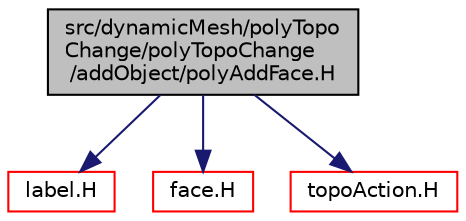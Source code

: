 digraph "src/dynamicMesh/polyTopoChange/polyTopoChange/addObject/polyAddFace.H"
{
  bgcolor="transparent";
  edge [fontname="Helvetica",fontsize="10",labelfontname="Helvetica",labelfontsize="10"];
  node [fontname="Helvetica",fontsize="10",shape=record];
  Node1 [label="src/dynamicMesh/polyTopo\lChange/polyTopoChange\l/addObject/polyAddFace.H",height=0.2,width=0.4,color="black", fillcolor="grey75", style="filled", fontcolor="black"];
  Node1 -> Node2 [color="midnightblue",fontsize="10",style="solid",fontname="Helvetica"];
  Node2 [label="label.H",height=0.2,width=0.4,color="red",URL="$a09075.html"];
  Node1 -> Node3 [color="midnightblue",fontsize="10",style="solid",fontname="Helvetica"];
  Node3 [label="face.H",height=0.2,width=0.4,color="red",URL="$a08721.html"];
  Node1 -> Node4 [color="midnightblue",fontsize="10",style="solid",fontname="Helvetica"];
  Node4 [label="topoAction.H",height=0.2,width=0.4,color="red",URL="$a05066.html"];
}
